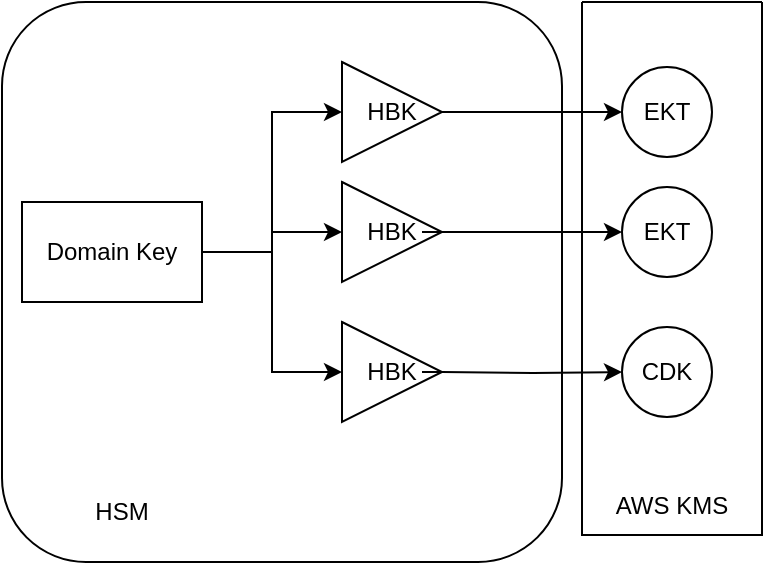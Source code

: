 <mxfile version="17.5.0" type="github">
  <diagram id="CqZpSZTJNaZhIkeq9rlg" name="Page-1">
    <mxGraphModel dx="872" dy="591" grid="1" gridSize="10" guides="1" tooltips="1" connect="1" arrows="1" fold="1" page="1" pageScale="1" pageWidth="850" pageHeight="1100" math="0" shadow="0">
      <root>
        <mxCell id="0" />
        <mxCell id="1" parent="0" />
        <mxCell id="_D2UCYNXljpsURP9HlQw-1" value="" style="rounded=1;whiteSpace=wrap;html=1;" vertex="1" parent="1">
          <mxGeometry x="10" y="80" width="280" height="280" as="geometry" />
        </mxCell>
        <mxCell id="_D2UCYNXljpsURP9HlQw-8" style="edgeStyle=orthogonalEdgeStyle;rounded=0;orthogonalLoop=1;jettySize=auto;html=1;exitX=1;exitY=0.5;exitDx=0;exitDy=0;entryX=0;entryY=0.5;entryDx=0;entryDy=0;" edge="1" parent="1" source="_D2UCYNXljpsURP9HlQw-2" target="_D2UCYNXljpsURP9HlQw-3">
          <mxGeometry relative="1" as="geometry" />
        </mxCell>
        <mxCell id="_D2UCYNXljpsURP9HlQw-9" style="edgeStyle=orthogonalEdgeStyle;rounded=0;orthogonalLoop=1;jettySize=auto;html=1;exitX=1;exitY=0.5;exitDx=0;exitDy=0;entryX=0;entryY=0.5;entryDx=0;entryDy=0;" edge="1" parent="1" source="_D2UCYNXljpsURP9HlQw-2" target="_D2UCYNXljpsURP9HlQw-4">
          <mxGeometry relative="1" as="geometry" />
        </mxCell>
        <mxCell id="_D2UCYNXljpsURP9HlQw-10" style="edgeStyle=orthogonalEdgeStyle;rounded=0;orthogonalLoop=1;jettySize=auto;html=1;exitX=1;exitY=0.5;exitDx=0;exitDy=0;entryX=0;entryY=0.5;entryDx=0;entryDy=0;" edge="1" parent="1" source="_D2UCYNXljpsURP9HlQw-2" target="_D2UCYNXljpsURP9HlQw-5">
          <mxGeometry relative="1" as="geometry" />
        </mxCell>
        <mxCell id="_D2UCYNXljpsURP9HlQw-2" value="Domain Key" style="rounded=0;whiteSpace=wrap;html=1;" vertex="1" parent="1">
          <mxGeometry x="20" y="180" width="90" height="50" as="geometry" />
        </mxCell>
        <mxCell id="_D2UCYNXljpsURP9HlQw-15" style="edgeStyle=orthogonalEdgeStyle;rounded=0;orthogonalLoop=1;jettySize=auto;html=1;exitX=1;exitY=0.5;exitDx=0;exitDy=0;entryX=0;entryY=0.5;entryDx=0;entryDy=0;" edge="1" parent="1" source="_D2UCYNXljpsURP9HlQw-3" target="_D2UCYNXljpsURP9HlQw-11">
          <mxGeometry relative="1" as="geometry" />
        </mxCell>
        <mxCell id="_D2UCYNXljpsURP9HlQw-3" value="HBK" style="triangle;whiteSpace=wrap;html=1;" vertex="1" parent="1">
          <mxGeometry x="180" y="110" width="50" height="50" as="geometry" />
        </mxCell>
        <mxCell id="_D2UCYNXljpsURP9HlQw-16" style="edgeStyle=orthogonalEdgeStyle;rounded=0;orthogonalLoop=1;jettySize=auto;html=1;exitX=1;exitY=0.5;exitDx=0;exitDy=0;entryX=0;entryY=0.5;entryDx=0;entryDy=0;startArrow=none;" edge="1" parent="1" source="_D2UCYNXljpsURP9HlQw-4" target="_D2UCYNXljpsURP9HlQw-13">
          <mxGeometry relative="1" as="geometry">
            <mxPoint x="280" y="195" as="sourcePoint" />
          </mxGeometry>
        </mxCell>
        <mxCell id="_D2UCYNXljpsURP9HlQw-4" value="HBK" style="triangle;whiteSpace=wrap;html=1;" vertex="1" parent="1">
          <mxGeometry x="180" y="170" width="50" height="50" as="geometry" />
        </mxCell>
        <mxCell id="_D2UCYNXljpsURP9HlQw-17" style="edgeStyle=orthogonalEdgeStyle;rounded=0;orthogonalLoop=1;jettySize=auto;html=1;entryX=0;entryY=0.5;entryDx=0;entryDy=0;startArrow=none;" edge="1" parent="1" target="_D2UCYNXljpsURP9HlQw-14">
          <mxGeometry relative="1" as="geometry">
            <mxPoint x="230" y="265" as="sourcePoint" />
          </mxGeometry>
        </mxCell>
        <mxCell id="_D2UCYNXljpsURP9HlQw-5" value="HBK" style="triangle;whiteSpace=wrap;html=1;" vertex="1" parent="1">
          <mxGeometry x="180" y="240" width="50" height="50" as="geometry" />
        </mxCell>
        <mxCell id="_D2UCYNXljpsURP9HlQw-11" value="EKT" style="ellipse;whiteSpace=wrap;html=1;aspect=fixed;" vertex="1" parent="1">
          <mxGeometry x="320" y="112.5" width="45" height="45" as="geometry" />
        </mxCell>
        <mxCell id="_D2UCYNXljpsURP9HlQw-14" value="CDK" style="ellipse;whiteSpace=wrap;html=1;aspect=fixed;" vertex="1" parent="1">
          <mxGeometry x="320" y="242.5" width="45" height="45" as="geometry" />
        </mxCell>
        <mxCell id="_D2UCYNXljpsURP9HlQw-20" value="" style="edgeStyle=orthogonalEdgeStyle;rounded=0;orthogonalLoop=1;jettySize=auto;html=1;exitX=1;exitY=0.5;exitDx=0;exitDy=0;entryX=0;entryY=0.5;entryDx=0;entryDy=0;endArrow=none;" edge="1" parent="1" source="_D2UCYNXljpsURP9HlQw-4">
          <mxGeometry relative="1" as="geometry">
            <mxPoint x="230" y="195" as="sourcePoint" />
            <mxPoint x="220" y="195" as="targetPoint" />
          </mxGeometry>
        </mxCell>
        <mxCell id="_D2UCYNXljpsURP9HlQw-22" value="" style="edgeStyle=orthogonalEdgeStyle;rounded=0;orthogonalLoop=1;jettySize=auto;html=1;exitX=1;exitY=0.5;exitDx=0;exitDy=0;entryX=0;entryY=0.5;entryDx=0;entryDy=0;endArrow=none;" edge="1" parent="1" source="_D2UCYNXljpsURP9HlQw-5">
          <mxGeometry relative="1" as="geometry">
            <mxPoint x="230" y="265" as="sourcePoint" />
            <mxPoint x="220" y="265" as="targetPoint" />
          </mxGeometry>
        </mxCell>
        <mxCell id="_D2UCYNXljpsURP9HlQw-23" value="HSM" style="text;html=1;strokeColor=none;fillColor=none;align=center;verticalAlign=middle;whiteSpace=wrap;rounded=0;" vertex="1" parent="1">
          <mxGeometry x="40" y="320" width="60" height="30" as="geometry" />
        </mxCell>
        <mxCell id="_D2UCYNXljpsURP9HlQw-24" value="" style="swimlane;startSize=0;" vertex="1" parent="1">
          <mxGeometry x="300" y="80" width="90" height="266.5" as="geometry" />
        </mxCell>
        <mxCell id="_D2UCYNXljpsURP9HlQw-25" value="AWS KMS" style="text;html=1;strokeColor=none;fillColor=none;align=center;verticalAlign=middle;whiteSpace=wrap;rounded=0;" vertex="1" parent="_D2UCYNXljpsURP9HlQw-24">
          <mxGeometry x="15" y="236.5" width="60" height="30" as="geometry" />
        </mxCell>
        <mxCell id="_D2UCYNXljpsURP9HlQw-13" value="EKT" style="ellipse;whiteSpace=wrap;html=1;aspect=fixed;" vertex="1" parent="1">
          <mxGeometry x="320" y="172.5" width="45" height="45" as="geometry" />
        </mxCell>
      </root>
    </mxGraphModel>
  </diagram>
</mxfile>
